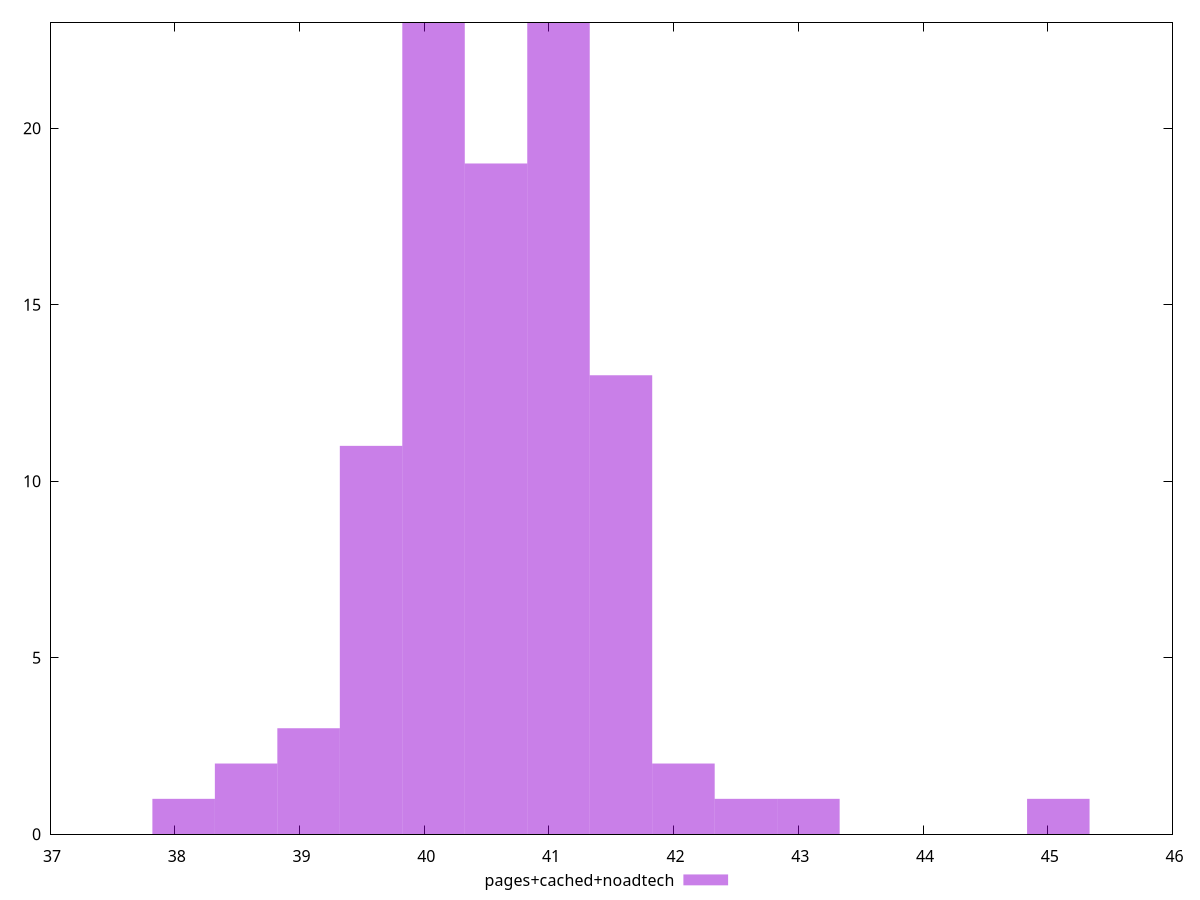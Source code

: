 $_pagesCachedNoadtech <<EOF
41.5779451155263 13
40.07512782219402 23
41.07700601774887 23
40.576066919971446 19
39.5741887244166 11
38.07137143108432 1
45.08451879996828 1
38.57231052886175 2
39.073249626639175 3
42.07888421330372 2
43.080762408858575 1
42.57982331108115 1
EOF
set key outside below
set terminal pngcairo
set output "report_00004_2020-11-02T20-21-41.718Z/bootup-time/pages+cached+noadtech//raw_hist.png"
set yrange [0:23]
set boxwidth 0.5009390977774253
set style fill transparent solid 0.5 noborder
plot $_pagesCachedNoadtech title "pages+cached+noadtech" with boxes ,